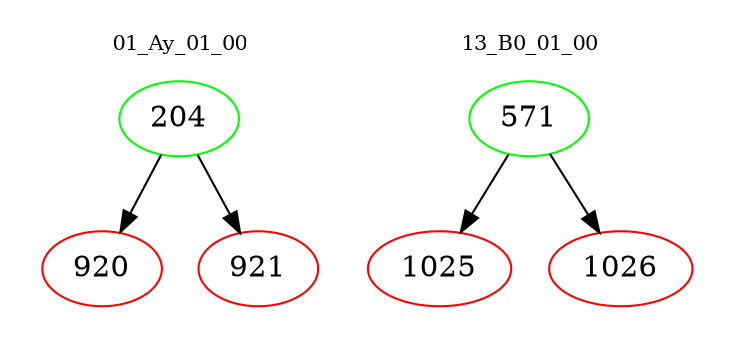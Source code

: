 digraph{
subgraph cluster_0 {
color = white
label = "01_Ay_01_00";
fontsize=10;
T0_204 [label="204", color="green"]
T0_204 -> T0_920 [color="black"]
T0_920 [label="920", color="red"]
T0_204 -> T0_921 [color="black"]
T0_921 [label="921", color="red"]
}
subgraph cluster_1 {
color = white
label = "13_B0_01_00";
fontsize=10;
T1_571 [label="571", color="green"]
T1_571 -> T1_1025 [color="black"]
T1_1025 [label="1025", color="red"]
T1_571 -> T1_1026 [color="black"]
T1_1026 [label="1026", color="red"]
}
}
